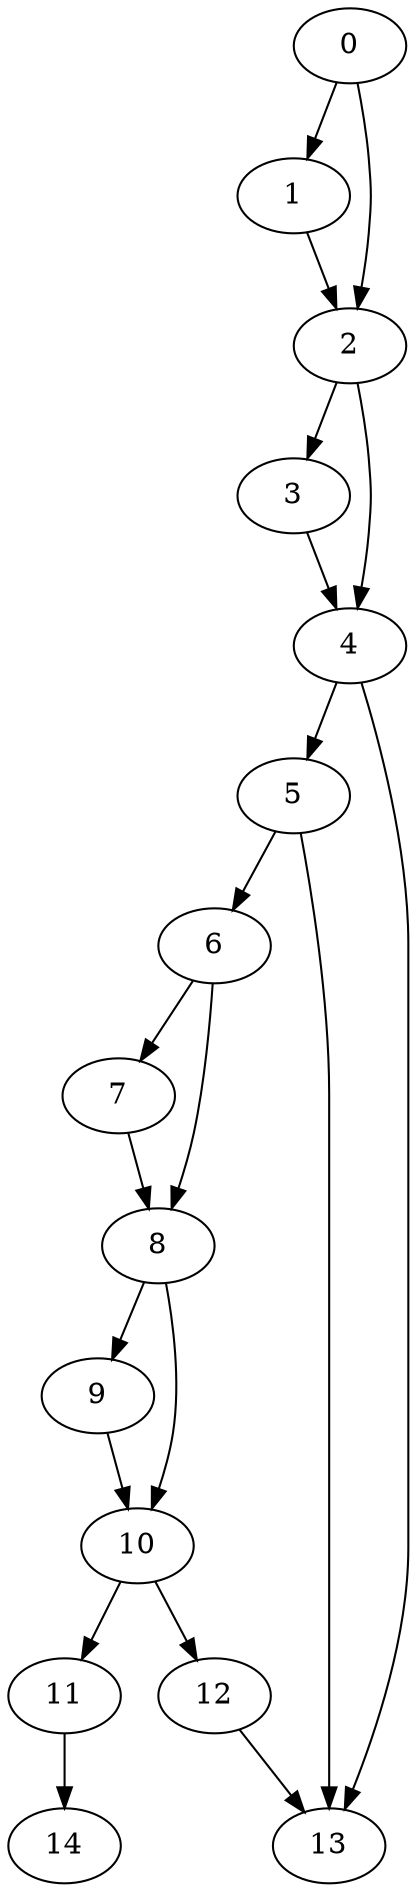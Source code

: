 digraph {
	0
	1
	2
	3
	4
	5
	6
	7
	8
	9
	10
	11
	12
	13
	14
	0 -> 2
	1 -> 2
	3 -> 4
	2 -> 4
	5 -> 6
	8 -> 10
	9 -> 10
	4 -> 5
	10 -> 11
	4 -> 13
	5 -> 13
	12 -> 13
	11 -> 14
	10 -> 12
	0 -> 1
	2 -> 3
	6 -> 7
	6 -> 8
	7 -> 8
	8 -> 9
}

